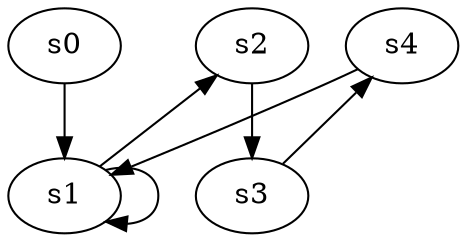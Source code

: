 digraph game_0118_chain_5 {
    s0 [name="s0", player=0, target=1];
    s1 [name="s1", player=1];
    s2 [name="s2", player=0, target=1];
    s3 [name="s3", player=1];
    s4 [name="s4", player=0, target=1];

    s0 -> s1;
    s1 -> s2 [constraint="time == 4 || time == 14"];
    s2 -> s3;
    s3 -> s4 [constraint="time % 2 == 1"];
    s1 -> s1 [constraint="time % 2 == 0"];
    s4 -> s1 [constraint="!(time % 3 == 0)"];
}
